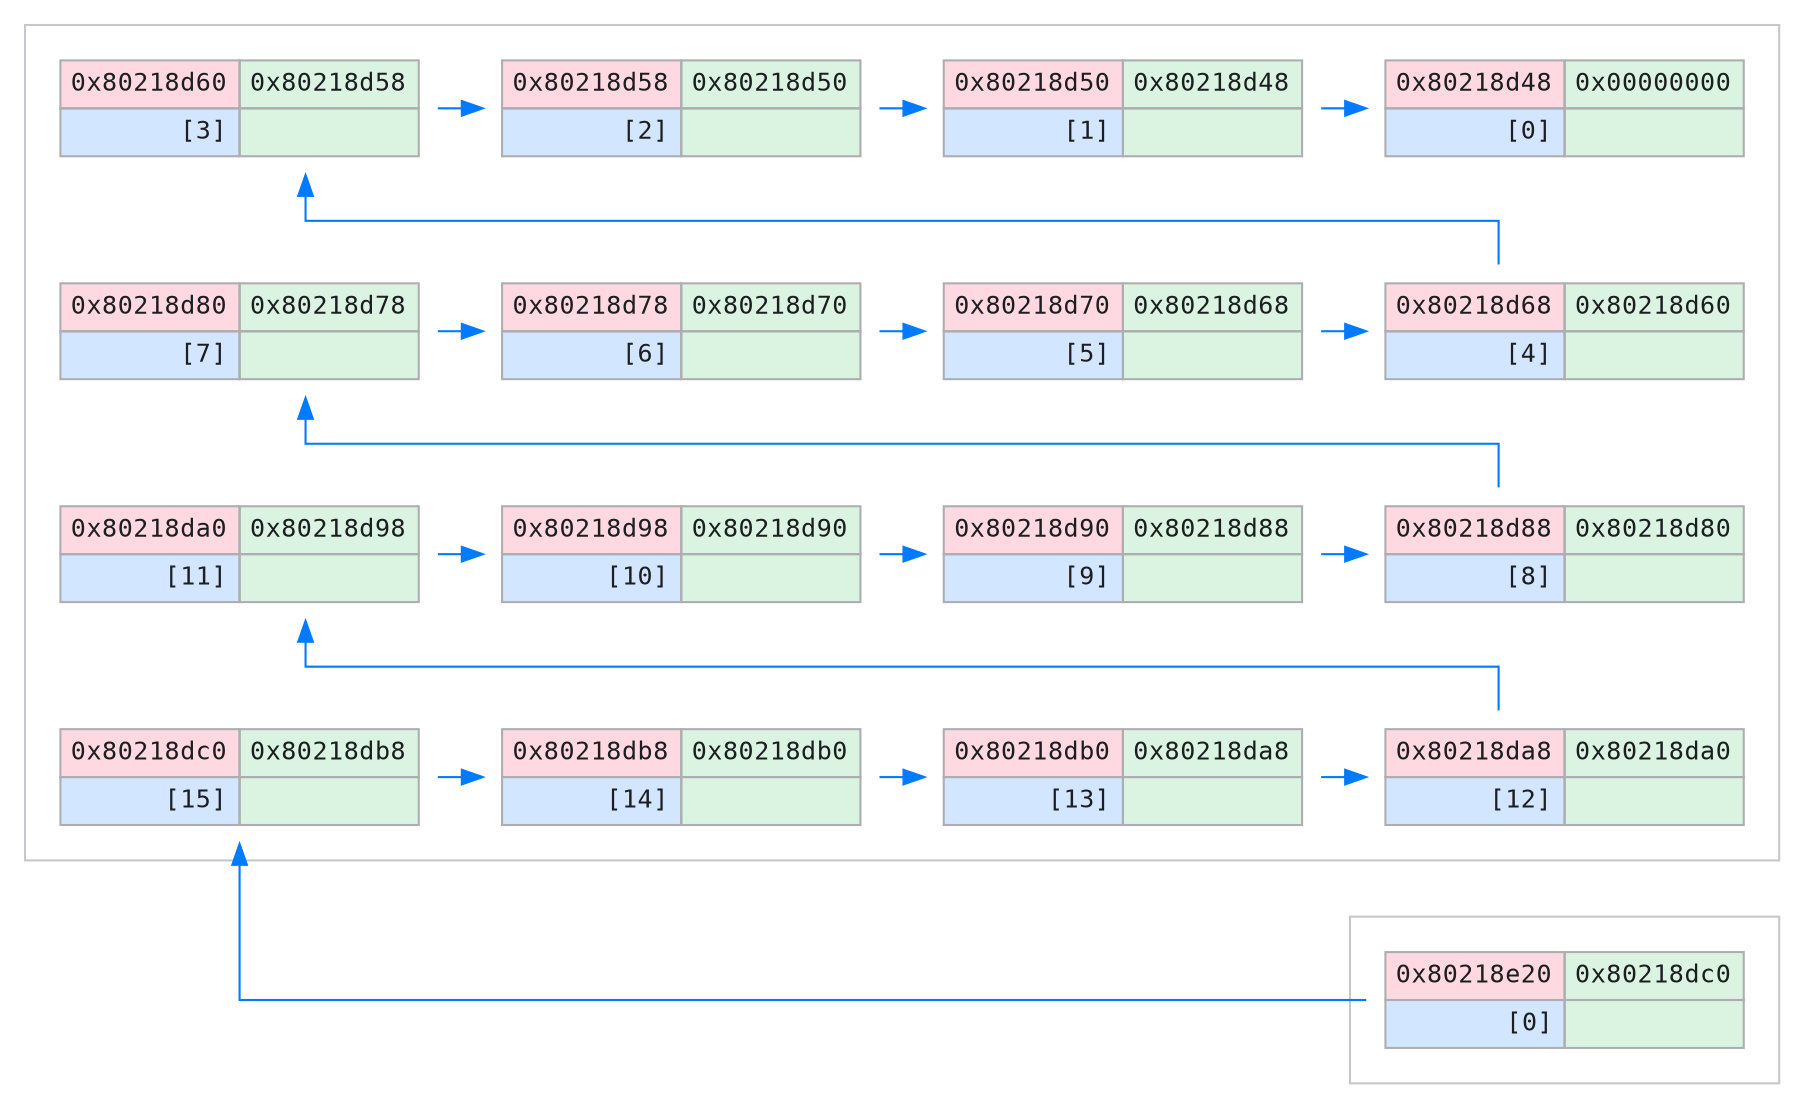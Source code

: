 digraph MemoryLayout {
    graph [bgcolor=transparent];
    compound=true;
    rankdir=TB;
    splines=ortho;
    nodesep=0.3;
    ranksep=0.6;
    node [shape=record, fontname="SF Mono,monospace", fontsize=12, margin=0.125, fontcolor="#1c1e21"];
    edge [fontname="SF Mono,monospace", fontsize=12, fontcolor="#1c1e21", color="#1c1e21"];

    subgraph cluster_g1_ {
        color="#C7C7CC";
        g1_node0 [shape=none, margin=0.125, label=<
            <TABLE BORDER="0" CELLBORDER="1" CELLSPACING="0" COLOR="#AEAEB2">
                <TR>
                    <TD BGCOLOR="#FF2D552D" PORT="addr" ALIGN="RIGHT" CELLPADDING="4"><FONT COLOR="#1c1e21">0x80218d48</FONT></TD>
                    <TD BGCOLOR="#34C7592D" PORT="val" ALIGN="RIGHT" CELLPADDING="4"><FONT COLOR="#1c1e21">0x00000000</FONT></TD>
                </TR>
                <TR>
                    <TD BGCOLOR="#007AFF2D" PORT="index" ALIGN="RIGHT" CELLPADDING="4"><FONT COLOR="#1c1e21"> [0]</FONT></TD>
                    <TD BGCOLOR="#34C7592D" PORT="page" ALIGN="RIGHT" CELLPADDING="4"><FONT COLOR="#1c1e21"> </FONT></TD>
                </TR>
            </TABLE>
        >];
        g1_node1 [shape=none, margin=0.125, label=<
            <TABLE BORDER="0" CELLBORDER="1" CELLSPACING="0" COLOR="#AEAEB2">
                <TR>
                    <TD BGCOLOR="#FF2D552D" PORT="addr" ALIGN="RIGHT" CELLPADDING="4"><FONT COLOR="#1c1e21">0x80218d50</FONT></TD>
                    <TD BGCOLOR="#34C7592D" PORT="val" ALIGN="RIGHT" CELLPADDING="4"><FONT COLOR="#1c1e21">0x80218d48</FONT></TD>
                </TR>
                <TR>
                    <TD BGCOLOR="#007AFF2D" PORT="index" ALIGN="RIGHT" CELLPADDING="4"><FONT COLOR="#1c1e21"> [1]</FONT></TD>
                    <TD BGCOLOR="#34C7592D" PORT="page" ALIGN="RIGHT" CELLPADDING="4"><FONT COLOR="#1c1e21"> </FONT></TD>
                </TR>
            </TABLE>
        >];
        g1_node2 [shape=none, margin=0.125, label=<
            <TABLE BORDER="0" CELLBORDER="1" CELLSPACING="0" COLOR="#AEAEB2">
                <TR>
                    <TD BGCOLOR="#FF2D552D" PORT="addr" ALIGN="RIGHT" CELLPADDING="4"><FONT COLOR="#1c1e21">0x80218d58</FONT></TD>
                    <TD BGCOLOR="#34C7592D" PORT="val" ALIGN="RIGHT" CELLPADDING="4"><FONT COLOR="#1c1e21">0x80218d50</FONT></TD>
                </TR>
                <TR>
                    <TD BGCOLOR="#007AFF2D" PORT="index" ALIGN="RIGHT" CELLPADDING="4"><FONT COLOR="#1c1e21"> [2]</FONT></TD>
                    <TD BGCOLOR="#34C7592D" PORT="page" ALIGN="RIGHT" CELLPADDING="4"><FONT COLOR="#1c1e21"> </FONT></TD>
                </TR>
            </TABLE>
        >];
        g1_node3 [shape=none, margin=0.125, label=<
            <TABLE BORDER="0" CELLBORDER="1" CELLSPACING="0" COLOR="#AEAEB2">
                <TR>
                    <TD BGCOLOR="#FF2D552D" PORT="addr" ALIGN="RIGHT" CELLPADDING="4"><FONT COLOR="#1c1e21">0x80218d60</FONT></TD>
                    <TD BGCOLOR="#34C7592D" PORT="val" ALIGN="RIGHT" CELLPADDING="4"><FONT COLOR="#1c1e21">0x80218d58</FONT></TD>
                </TR>
                <TR>
                    <TD BGCOLOR="#007AFF2D" PORT="index" ALIGN="RIGHT" CELLPADDING="4"><FONT COLOR="#1c1e21"> [3]</FONT></TD>
                    <TD BGCOLOR="#34C7592D" PORT="page" ALIGN="RIGHT" CELLPADDING="4"><FONT COLOR="#1c1e21"> </FONT></TD>
                </TR>
            </TABLE>
        >];
        g1_node4 [shape=none, margin=0.125, label=<
            <TABLE BORDER="0" CELLBORDER="1" CELLSPACING="0" COLOR="#AEAEB2">
                <TR>
                    <TD BGCOLOR="#FF2D552D" PORT="addr" ALIGN="RIGHT" CELLPADDING="4"><FONT COLOR="#1c1e21">0x80218d68</FONT></TD>
                    <TD BGCOLOR="#34C7592D" PORT="val" ALIGN="RIGHT" CELLPADDING="4"><FONT COLOR="#1c1e21">0x80218d60</FONT></TD>
                </TR>
                <TR>
                    <TD BGCOLOR="#007AFF2D" PORT="index" ALIGN="RIGHT" CELLPADDING="4"><FONT COLOR="#1c1e21"> [4]</FONT></TD>
                    <TD BGCOLOR="#34C7592D" PORT="page" ALIGN="RIGHT" CELLPADDING="4"><FONT COLOR="#1c1e21"> </FONT></TD>
                </TR>
            </TABLE>
        >];
        g1_node5 [shape=none, margin=0.125, label=<
            <TABLE BORDER="0" CELLBORDER="1" CELLSPACING="0" COLOR="#AEAEB2">
                <TR>
                    <TD BGCOLOR="#FF2D552D" PORT="addr" ALIGN="RIGHT" CELLPADDING="4"><FONT COLOR="#1c1e21">0x80218d70</FONT></TD>
                    <TD BGCOLOR="#34C7592D" PORT="val" ALIGN="RIGHT" CELLPADDING="4"><FONT COLOR="#1c1e21">0x80218d68</FONT></TD>
                </TR>
                <TR>
                    <TD BGCOLOR="#007AFF2D" PORT="index" ALIGN="RIGHT" CELLPADDING="4"><FONT COLOR="#1c1e21"> [5]</FONT></TD>
                    <TD BGCOLOR="#34C7592D" PORT="page" ALIGN="RIGHT" CELLPADDING="4"><FONT COLOR="#1c1e21"> </FONT></TD>
                </TR>
            </TABLE>
        >];
        g1_node6 [shape=none, margin=0.125, label=<
            <TABLE BORDER="0" CELLBORDER="1" CELLSPACING="0" COLOR="#AEAEB2">
                <TR>
                    <TD BGCOLOR="#FF2D552D" PORT="addr" ALIGN="RIGHT" CELLPADDING="4"><FONT COLOR="#1c1e21">0x80218d78</FONT></TD>
                    <TD BGCOLOR="#34C7592D" PORT="val" ALIGN="RIGHT" CELLPADDING="4"><FONT COLOR="#1c1e21">0x80218d70</FONT></TD>
                </TR>
                <TR>
                    <TD BGCOLOR="#007AFF2D" PORT="index" ALIGN="RIGHT" CELLPADDING="4"><FONT COLOR="#1c1e21"> [6]</FONT></TD>
                    <TD BGCOLOR="#34C7592D" PORT="page" ALIGN="RIGHT" CELLPADDING="4"><FONT COLOR="#1c1e21"> </FONT></TD>
                </TR>
            </TABLE>
        >];
        g1_node7 [shape=none, margin=0.125, label=<
            <TABLE BORDER="0" CELLBORDER="1" CELLSPACING="0" COLOR="#AEAEB2">
                <TR>
                    <TD BGCOLOR="#FF2D552D" PORT="addr" ALIGN="RIGHT" CELLPADDING="4"><FONT COLOR="#1c1e21">0x80218d80</FONT></TD>
                    <TD BGCOLOR="#34C7592D" PORT="val" ALIGN="RIGHT" CELLPADDING="4"><FONT COLOR="#1c1e21">0x80218d78</FONT></TD>
                </TR>
                <TR>
                    <TD BGCOLOR="#007AFF2D" PORT="index" ALIGN="RIGHT" CELLPADDING="4"><FONT COLOR="#1c1e21"> [7]</FONT></TD>
                    <TD BGCOLOR="#34C7592D" PORT="page" ALIGN="RIGHT" CELLPADDING="4"><FONT COLOR="#1c1e21"> </FONT></TD>
                </TR>
            </TABLE>
        >];
        g1_node8 [shape=none, margin=0.125, label=<
            <TABLE BORDER="0" CELLBORDER="1" CELLSPACING="0" COLOR="#AEAEB2">
                <TR>
                    <TD BGCOLOR="#FF2D552D" PORT="addr" ALIGN="RIGHT" CELLPADDING="4"><FONT COLOR="#1c1e21">0x80218d88</FONT></TD>
                    <TD BGCOLOR="#34C7592D" PORT="val" ALIGN="RIGHT" CELLPADDING="4"><FONT COLOR="#1c1e21">0x80218d80</FONT></TD>
                </TR>
                <TR>
                    <TD BGCOLOR="#007AFF2D" PORT="index" ALIGN="RIGHT" CELLPADDING="4"><FONT COLOR="#1c1e21"> [8]</FONT></TD>
                    <TD BGCOLOR="#34C7592D" PORT="page" ALIGN="RIGHT" CELLPADDING="4"><FONT COLOR="#1c1e21"> </FONT></TD>
                </TR>
            </TABLE>
        >];
        g1_node9 [shape=none, margin=0.125, label=<
            <TABLE BORDER="0" CELLBORDER="1" CELLSPACING="0" COLOR="#AEAEB2">
                <TR>
                    <TD BGCOLOR="#FF2D552D" PORT="addr" ALIGN="RIGHT" CELLPADDING="4"><FONT COLOR="#1c1e21">0x80218d90</FONT></TD>
                    <TD BGCOLOR="#34C7592D" PORT="val" ALIGN="RIGHT" CELLPADDING="4"><FONT COLOR="#1c1e21">0x80218d88</FONT></TD>
                </TR>
                <TR>
                    <TD BGCOLOR="#007AFF2D" PORT="index" ALIGN="RIGHT" CELLPADDING="4"><FONT COLOR="#1c1e21"> [9]</FONT></TD>
                    <TD BGCOLOR="#34C7592D" PORT="page" ALIGN="RIGHT" CELLPADDING="4"><FONT COLOR="#1c1e21"> </FONT></TD>
                </TR>
            </TABLE>
        >];
        g1_node10 [shape=none, margin=0.125, label=<
            <TABLE BORDER="0" CELLBORDER="1" CELLSPACING="0" COLOR="#AEAEB2">
                <TR>
                    <TD BGCOLOR="#FF2D552D" PORT="addr" ALIGN="RIGHT" CELLPADDING="4"><FONT COLOR="#1c1e21">0x80218d98</FONT></TD>
                    <TD BGCOLOR="#34C7592D" PORT="val" ALIGN="RIGHT" CELLPADDING="4"><FONT COLOR="#1c1e21">0x80218d90</FONT></TD>
                </TR>
                <TR>
                    <TD BGCOLOR="#007AFF2D" PORT="index" ALIGN="RIGHT" CELLPADDING="4"><FONT COLOR="#1c1e21">[10]</FONT></TD>
                    <TD BGCOLOR="#34C7592D" PORT="page" ALIGN="RIGHT" CELLPADDING="4"><FONT COLOR="#1c1e21"> </FONT></TD>
                </TR>
            </TABLE>
        >];
        g1_node11 [shape=none, margin=0.125, label=<
            <TABLE BORDER="0" CELLBORDER="1" CELLSPACING="0" COLOR="#AEAEB2">
                <TR>
                    <TD BGCOLOR="#FF2D552D" PORT="addr" ALIGN="RIGHT" CELLPADDING="4"><FONT COLOR="#1c1e21">0x80218da0</FONT></TD>
                    <TD BGCOLOR="#34C7592D" PORT="val" ALIGN="RIGHT" CELLPADDING="4"><FONT COLOR="#1c1e21">0x80218d98</FONT></TD>
                </TR>
                <TR>
                    <TD BGCOLOR="#007AFF2D" PORT="index" ALIGN="RIGHT" CELLPADDING="4"><FONT COLOR="#1c1e21">[11]</FONT></TD>
                    <TD BGCOLOR="#34C7592D" PORT="page" ALIGN="RIGHT" CELLPADDING="4"><FONT COLOR="#1c1e21"> </FONT></TD>
                </TR>
            </TABLE>
        >];
        g1_node12 [shape=none, margin=0.125, label=<
            <TABLE BORDER="0" CELLBORDER="1" CELLSPACING="0" COLOR="#AEAEB2">
                <TR>
                    <TD BGCOLOR="#FF2D552D" PORT="addr" ALIGN="RIGHT" CELLPADDING="4"><FONT COLOR="#1c1e21">0x80218da8</FONT></TD>
                    <TD BGCOLOR="#34C7592D" PORT="val" ALIGN="RIGHT" CELLPADDING="4"><FONT COLOR="#1c1e21">0x80218da0</FONT></TD>
                </TR>
                <TR>
                    <TD BGCOLOR="#007AFF2D" PORT="index" ALIGN="RIGHT" CELLPADDING="4"><FONT COLOR="#1c1e21">[12]</FONT></TD>
                    <TD BGCOLOR="#34C7592D" PORT="page" ALIGN="RIGHT" CELLPADDING="4"><FONT COLOR="#1c1e21"> </FONT></TD>
                </TR>
            </TABLE>
        >];
        g1_node13 [shape=none, margin=0.125, label=<
            <TABLE BORDER="0" CELLBORDER="1" CELLSPACING="0" COLOR="#AEAEB2">
                <TR>
                    <TD BGCOLOR="#FF2D552D" PORT="addr" ALIGN="RIGHT" CELLPADDING="4"><FONT COLOR="#1c1e21">0x80218db0</FONT></TD>
                    <TD BGCOLOR="#34C7592D" PORT="val" ALIGN="RIGHT" CELLPADDING="4"><FONT COLOR="#1c1e21">0x80218da8</FONT></TD>
                </TR>
                <TR>
                    <TD BGCOLOR="#007AFF2D" PORT="index" ALIGN="RIGHT" CELLPADDING="4"><FONT COLOR="#1c1e21">[13]</FONT></TD>
                    <TD BGCOLOR="#34C7592D" PORT="page" ALIGN="RIGHT" CELLPADDING="4"><FONT COLOR="#1c1e21"> </FONT></TD>
                </TR>
            </TABLE>
        >];
        g1_node14 [shape=none, margin=0.125, label=<
            <TABLE BORDER="0" CELLBORDER="1" CELLSPACING="0" COLOR="#AEAEB2">
                <TR>
                    <TD BGCOLOR="#FF2D552D" PORT="addr" ALIGN="RIGHT" CELLPADDING="4"><FONT COLOR="#1c1e21">0x80218db8</FONT></TD>
                    <TD BGCOLOR="#34C7592D" PORT="val" ALIGN="RIGHT" CELLPADDING="4"><FONT COLOR="#1c1e21">0x80218db0</FONT></TD>
                </TR>
                <TR>
                    <TD BGCOLOR="#007AFF2D" PORT="index" ALIGN="RIGHT" CELLPADDING="4"><FONT COLOR="#1c1e21">[14]</FONT></TD>
                    <TD BGCOLOR="#34C7592D" PORT="page" ALIGN="RIGHT" CELLPADDING="4"><FONT COLOR="#1c1e21"> </FONT></TD>
                </TR>
            </TABLE>
        >];
        g1_node15 [shape=none, margin=0.125, label=<
            <TABLE BORDER="0" CELLBORDER="1" CELLSPACING="0" COLOR="#AEAEB2">
                <TR>
                    <TD BGCOLOR="#FF2D552D" PORT="addr" ALIGN="RIGHT" CELLPADDING="4"><FONT COLOR="#1c1e21">0x80218dc0</FONT></TD>
                    <TD BGCOLOR="#34C7592D" PORT="val" ALIGN="RIGHT" CELLPADDING="4"><FONT COLOR="#1c1e21">0x80218db8</FONT></TD>
                </TR>
                <TR>
                    <TD BGCOLOR="#007AFF2D" PORT="index" ALIGN="RIGHT" CELLPADDING="4"><FONT COLOR="#1c1e21">[15]</FONT></TD>
                    <TD BGCOLOR="#34C7592D" PORT="page" ALIGN="RIGHT" CELLPADDING="4"><FONT COLOR="#1c1e21"> </FONT></TD>
                </TR>
            </TABLE>
        >];

        subgraph row_g1__0 {
            rank = same;
            g1_node0;
            g1_node1;
            g1_node2;
            g1_node3;
        }
        subgraph row_g1__1 {
            rank = same;
            g1_node4;
            g1_node5;
            g1_node6;
            g1_node7;
        }
        subgraph row_g1__2 {
            rank = same;
            g1_node8;
            g1_node9;
            g1_node10;
            g1_node11;
        }
        subgraph row_g1__3 {
            rank = same;
            g1_node12;
            g1_node13;
            g1_node14;
            g1_node15;
        }

        g1_node0 -> g1_node4 [style=invis];
        g1_node4 -> g1_node8 [style=invis];
        g1_node8 -> g1_node12 [style=invis];
        g1_node1 -> g1_node5 [style=invis];
        g1_node5 -> g1_node9 [style=invis];
        g1_node9 -> g1_node13 [style=invis];
        g1_node2 -> g1_node6 [style=invis];
        g1_node6 -> g1_node10 [style=invis];
        g1_node10 -> g1_node14 [style=invis];
        g1_node3 -> g1_node7 [style=invis];
        g1_node7 -> g1_node11 [style=invis];
        g1_node11 -> g1_node15 [style=invis];
    }
    subgraph cluster_g2_ {
        color="#C7C7CC";
        g2_node0 [shape=none, margin=0.125, label=<
            <TABLE BORDER="0" CELLBORDER="1" CELLSPACING="0" COLOR="#AEAEB2">
                <TR>
                    <TD BGCOLOR="#FF2D552D" PORT="addr" ALIGN="RIGHT" CELLPADDING="4"><FONT COLOR="#1c1e21">0x80218e20</FONT></TD>
                    <TD BGCOLOR="#34C7592D" PORT="val" ALIGN="RIGHT" CELLPADDING="4"><FONT COLOR="#1c1e21">0x80218dc0</FONT></TD>
                </TR>
                <TR>
                    <TD BGCOLOR="#007AFF2D" PORT="index" ALIGN="RIGHT" CELLPADDING="4"><FONT COLOR="#1c1e21">[0]</FONT></TD>
                    <TD BGCOLOR="#34C7592D" PORT="page" ALIGN="RIGHT" CELLPADDING="4"><FONT COLOR="#1c1e21"> </FONT></TD>
                </TR>
            </TABLE>
        >];

        subgraph row_g2__0 {
            rank = same;
            g2_node0;
        }

    }

    g1_node12 -> g2_node0 [style=invis];

    g1_node1 -> g1_node0 [color="#007AFF", constraint=false];
    g1_node2 -> g1_node1 [color="#007AFF", constraint=false];
    g1_node3 -> g1_node2 [color="#007AFF", constraint=false];
    g1_node4 -> g1_node3 [color="#007AFF", constraint=false];
    g1_node5 -> g1_node4 [color="#007AFF", constraint=false];
    g1_node6 -> g1_node5 [color="#007AFF", constraint=false];
    g1_node7 -> g1_node6 [color="#007AFF", constraint=false];
    g1_node8 -> g1_node7 [color="#007AFF", constraint=false];
    g1_node9 -> g1_node8 [color="#007AFF", constraint=false];
    g1_node10 -> g1_node9 [color="#007AFF", constraint=false];
    g1_node11 -> g1_node10 [color="#007AFF", constraint=false];
    g1_node12 -> g1_node11 [color="#007AFF", constraint=false];
    g1_node13 -> g1_node12 [color="#007AFF", constraint=false];
    g1_node14 -> g1_node13 [color="#007AFF", constraint=false];
    g1_node15 -> g1_node14 [color="#007AFF", constraint=false];
    g2_node0 -> g1_node15 [color="#007AFF", constraint=false];
}
